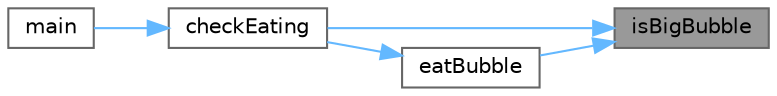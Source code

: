 digraph "isBigBubble"
{
 // LATEX_PDF_SIZE
  bgcolor="transparent";
  edge [fontname=Helvetica,fontsize=10,labelfontname=Helvetica,labelfontsize=10];
  node [fontname=Helvetica,fontsize=10,shape=box,height=0.2,width=0.4];
  rankdir="RL";
  Node1 [label="isBigBubble",height=0.2,width=0.4,color="gray40", fillcolor="grey60", style="filled", fontcolor="black",tooltip=" "];
  Node1 -> Node2 [dir="back",color="steelblue1",style="solid"];
  Node2 [label="checkEating",height=0.2,width=0.4,color="grey40", fillcolor="white", style="filled",URL="$game__logic_8cpp.html#ae0ed05ef5a7dc7541318db1cc12c825f",tooltip=" "];
  Node2 -> Node3 [dir="back",color="steelblue1",style="solid"];
  Node3 [label="main",height=0.2,width=0.4,color="grey40", fillcolor="white", style="filled",URL="$main_8cpp.html#ae66f6b31b5ad750f1fe042a706a4e3d4",tooltip="The main function of the program This function initializes all the core elements of the program,..."];
  Node1 -> Node4 [dir="back",color="steelblue1",style="solid"];
  Node4 [label="eatBubble",height=0.2,width=0.4,color="grey40", fillcolor="white", style="filled",URL="$game__logic_8cpp.html#ab3fa415ab92b04d7811fe24101110088",tooltip=" "];
  Node4 -> Node2 [dir="back",color="steelblue1",style="solid"];
}
